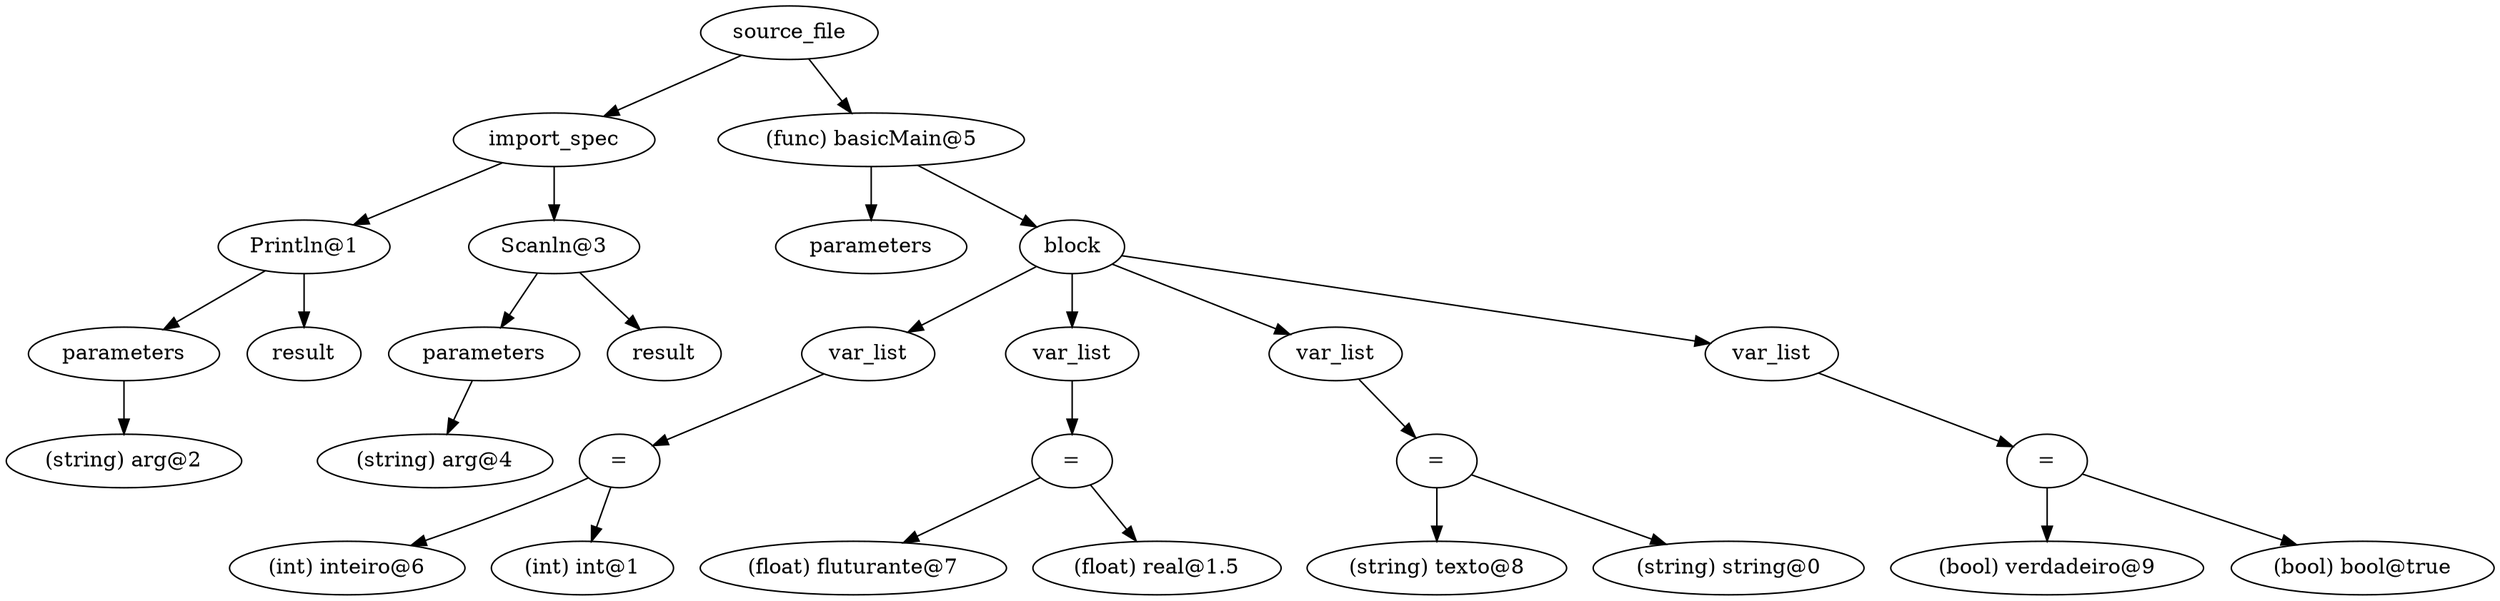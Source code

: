 digraph {
graph [ordering="out"];
node0[label="source_file"];
node1[label="import_spec"];
node2[label="Println@1"];
node3[label="parameters"];
node4[label="(string) arg@2"];
node3 -> node4;
node2 -> node3;
node5[label="result"];
node2 -> node5;
node1 -> node2;
node6[label="Scanln@3"];
node7[label="parameters"];
node8[label="(string) arg@4"];
node7 -> node8;
node6 -> node7;
node9[label="result"];
node6 -> node9;
node1 -> node6;
node0 -> node1;
node10[label="(func) basicMain@5"];
node11[label="parameters"];
node10 -> node11;
node12[label="block"];
node13[label="var_list"];
node14[label="="];
node15[label="(int) inteiro@6"];
node14 -> node15;
node16[label="(int) int@1"];
node14 -> node16;
node13 -> node14;
node12 -> node13;
node17[label="var_list"];
node18[label="="];
node19[label="(float) fluturante@7"];
node18 -> node19;
node20[label="(float) real@1.5"];
node18 -> node20;
node17 -> node18;
node12 -> node17;
node21[label="var_list"];
node22[label="="];
node23[label="(string) texto@8"];
node22 -> node23;
node24[label="(string) string@0"];
node22 -> node24;
node21 -> node22;
node12 -> node21;
node25[label="var_list"];
node26[label="="];
node27[label="(bool) verdadeiro@9"];
node26 -> node27;
node28[label="(bool) bool@true"];
node26 -> node28;
node25 -> node26;
node12 -> node25;
node10 -> node12;
node0 -> node10;
}